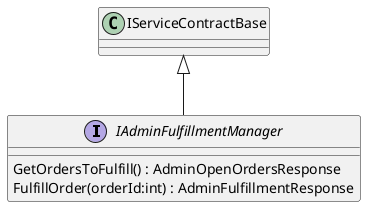 @startuml
interface IAdminFulfillmentManager {
    GetOrdersToFulfill() : AdminOpenOrdersResponse
    FulfillOrder(orderId:int) : AdminFulfillmentResponse
}
IServiceContractBase <|-- IAdminFulfillmentManager
@enduml
